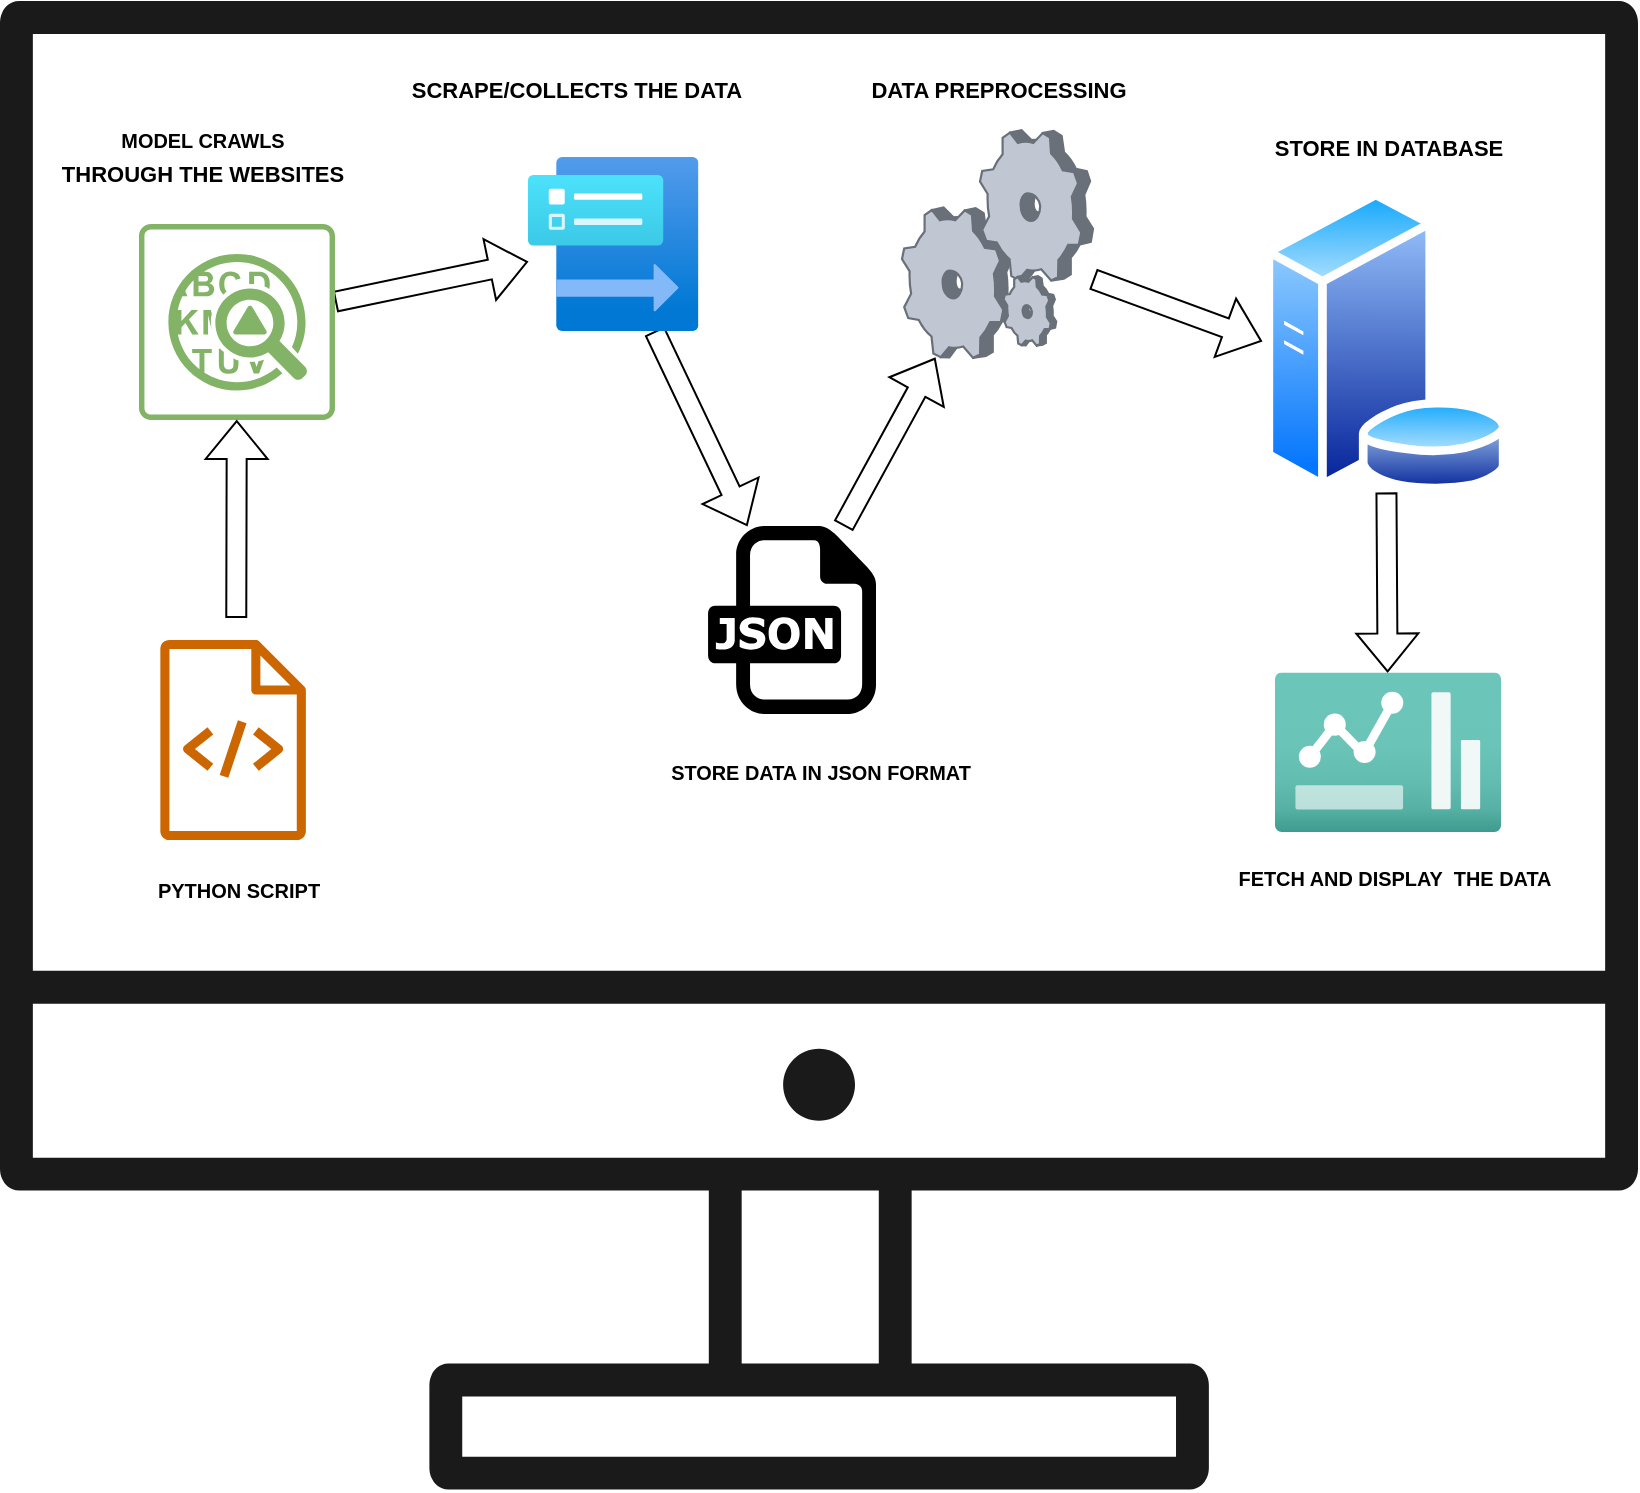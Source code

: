 <mxfile version="24.7.14">
  <diagram name="Page-1" id="wV4IU_wK07Ir7xMAx_W2">
    <mxGraphModel dx="1674" dy="789" grid="1" gridSize="10" guides="1" tooltips="1" connect="1" arrows="1" fold="1" page="1" pageScale="1" pageWidth="850" pageHeight="1100" math="0" shadow="0">
      <root>
        <mxCell id="0" />
        <mxCell id="1" parent="0" />
        <mxCell id="DwL9asgr4rcvif4lkKyX-1" value="" style="sketch=0;outlineConnect=0;gradientColor=none;fontColor=#545B64;strokeColor=none;fillColor=#1A1A1A;dashed=0;verticalLabelPosition=bottom;verticalAlign=top;align=center;html=1;fontSize=12;fontStyle=0;aspect=fixed;shape=mxgraph.aws4.illustration_desktop;pointerEvents=1" vertex="1" parent="1">
          <mxGeometry x="16" y="190" width="819" height="745.29" as="geometry" />
        </mxCell>
        <mxCell id="DwL9asgr4rcvif4lkKyX-2" value="" style="rounded=0;orthogonalLoop=1;jettySize=auto;html=1;shape=flexArrow;" edge="1" parent="1" source="DwL9asgr4rcvif4lkKyX-3" target="DwL9asgr4rcvif4lkKyX-5">
          <mxGeometry relative="1" as="geometry" />
        </mxCell>
        <mxCell id="DwL9asgr4rcvif4lkKyX-3" value="" style="sketch=0;points=[[0.015,0.015,0],[0.985,0.015,0],[0.985,0.985,0],[0.015,0.985,0],[0.25,0,0],[0.5,0,0],[0.75,0,0],[1,0.25,0],[1,0.5,0],[1,0.75,0],[0.75,1,0],[0.5,1,0],[0.25,1,0],[0,0.75,0],[0,0.5,0],[0,0.25,0]];verticalLabelPosition=bottom;html=1;verticalAlign=top;aspect=fixed;align=center;pointerEvents=1;shape=mxgraph.cisco19.rect;prIcon=anomaly_detection;fillColor=none;strokeColor=#82b366;" vertex="1" parent="1">
          <mxGeometry x="85.5" y="302" width="98" height="98" as="geometry" />
        </mxCell>
        <mxCell id="DwL9asgr4rcvif4lkKyX-4" value="" style="rounded=0;orthogonalLoop=1;jettySize=auto;html=1;shape=flexArrow;" edge="1" parent="1" source="DwL9asgr4rcvif4lkKyX-5" target="DwL9asgr4rcvif4lkKyX-7">
          <mxGeometry relative="1" as="geometry">
            <mxPoint x="326.605" y="451" as="targetPoint" />
          </mxGeometry>
        </mxCell>
        <mxCell id="DwL9asgr4rcvif4lkKyX-5" value="" style="image;aspect=fixed;html=1;points=[];align=center;fontSize=12;image=img/lib/azure2/other/Data_Collection_Rules.svg;" vertex="1" parent="1">
          <mxGeometry x="280" y="268.5" width="85.21" height="87" as="geometry" />
        </mxCell>
        <mxCell id="DwL9asgr4rcvif4lkKyX-6" style="rounded=0;orthogonalLoop=1;jettySize=auto;html=1;shape=flexArrow;" edge="1" parent="1" source="DwL9asgr4rcvif4lkKyX-7" target="DwL9asgr4rcvif4lkKyX-9">
          <mxGeometry relative="1" as="geometry" />
        </mxCell>
        <mxCell id="DwL9asgr4rcvif4lkKyX-7" value="" style="dashed=0;outlineConnect=0;html=1;align=center;labelPosition=center;verticalLabelPosition=bottom;verticalAlign=top;shape=mxgraph.weblogos.json;fillColor=#666666;" vertex="1" parent="1">
          <mxGeometry x="370" y="453" width="84" height="94" as="geometry" />
        </mxCell>
        <mxCell id="DwL9asgr4rcvif4lkKyX-8" style="rounded=0;orthogonalLoop=1;jettySize=auto;html=1;entryX=0;entryY=0.5;entryDx=0;entryDy=0;shape=flexArrow;" edge="1" parent="1" source="DwL9asgr4rcvif4lkKyX-9" target="DwL9asgr4rcvif4lkKyX-11">
          <mxGeometry relative="1" as="geometry" />
        </mxCell>
        <mxCell id="DwL9asgr4rcvif4lkKyX-9" value="" style="verticalLabelPosition=bottom;sketch=0;aspect=fixed;html=1;verticalAlign=top;strokeColor=none;align=center;outlineConnect=0;shape=mxgraph.citrix.process;" vertex="1" parent="1">
          <mxGeometry x="467" y="255.07" width="95.5" height="113.86" as="geometry" />
        </mxCell>
        <mxCell id="DwL9asgr4rcvif4lkKyX-10" value="" style="rounded=0;orthogonalLoop=1;jettySize=auto;html=1;shape=flexArrow;" edge="1" parent="1" source="DwL9asgr4rcvif4lkKyX-11" target="DwL9asgr4rcvif4lkKyX-12">
          <mxGeometry relative="1" as="geometry" />
        </mxCell>
        <mxCell id="DwL9asgr4rcvif4lkKyX-11" value="" style="image;aspect=fixed;perimeter=ellipsePerimeter;html=1;align=center;shadow=0;dashed=0;spacingTop=3;image=img/lib/active_directory/database_server.svg;fillColor=#00FFFF;" vertex="1" parent="1">
          <mxGeometry x="647" y="285" width="124" height="151.21" as="geometry" />
        </mxCell>
        <mxCell id="DwL9asgr4rcvif4lkKyX-12" value="" style="image;aspect=fixed;html=1;points=[];align=center;fontSize=12;image=img/lib/azure2/general/Dashboard2.svg;" vertex="1" parent="1">
          <mxGeometry x="653.5" y="526.23" width="113" height="79.77" as="geometry" />
        </mxCell>
        <mxCell id="DwL9asgr4rcvif4lkKyX-13" value="" style="rounded=0;orthogonalLoop=1;jettySize=auto;html=1;fontColor=#FFFFFF;shape=flexArrow;fillColor=default;" edge="1" parent="1" target="DwL9asgr4rcvif4lkKyX-3">
          <mxGeometry relative="1" as="geometry">
            <mxPoint x="134.133" y="499" as="sourcePoint" />
          </mxGeometry>
        </mxCell>
        <mxCell id="DwL9asgr4rcvif4lkKyX-15" value="&lt;b&gt;&lt;font style=&quot;font-size: 10px;&quot;&gt;PYTHON SCRIPT&lt;/font&gt;&lt;/b&gt;" style="text;html=1;align=center;verticalAlign=middle;resizable=0;points=[];autosize=1;strokeColor=none;fillColor=none;" vertex="1" parent="1">
          <mxGeometry x="84.5" y="620" width="100" height="30" as="geometry" />
        </mxCell>
        <mxCell id="DwL9asgr4rcvif4lkKyX-16" value="&lt;h5 align=&quot;center&quot;&gt;&lt;font face=&quot;Helvetica&quot;&gt;MODEL CRAWLS &lt;br&gt;&lt;/font&gt;&lt;/h5&gt;" style="text;html=1;align=center;verticalAlign=middle;resizable=0;points=[];autosize=1;strokeColor=none;fillColor=none;" vertex="1" parent="1">
          <mxGeometry x="66" y="231" width="101" height="57" as="geometry" />
        </mxCell>
        <mxCell id="DwL9asgr4rcvif4lkKyX-17" value="&lt;h5&gt;&lt;font style=&quot;font-size: 11px;&quot;&gt;SCRAPE/COLLECTS THE DATA&lt;/font&gt;&lt;/h5&gt;" style="text;html=1;align=center;verticalAlign=middle;resizable=0;points=[];autosize=1;strokeColor=none;fillColor=none;" vertex="1" parent="1">
          <mxGeometry x="211" y="206" width="185" height="58" as="geometry" />
        </mxCell>
        <mxCell id="DwL9asgr4rcvif4lkKyX-18" value="&lt;h5&gt;STORE DATA IN JSON FORMAT&lt;/h5&gt;" style="text;html=1;align=center;verticalAlign=middle;resizable=0;points=[];autosize=1;strokeColor=none;fillColor=none;" vertex="1" parent="1">
          <mxGeometry x="340" y="547" width="171" height="57" as="geometry" />
        </mxCell>
        <mxCell id="DwL9asgr4rcvif4lkKyX-19" value="&lt;h5&gt;&lt;font style=&quot;font-size: 11px;&quot;&gt;DATA PREPROCESSING&lt;/font&gt;&lt;/h5&gt;" style="text;html=1;align=center;verticalAlign=middle;resizable=0;points=[];autosize=1;strokeColor=none;fillColor=none;" vertex="1" parent="1">
          <mxGeometry x="441.25" y="206" width="148" height="58" as="geometry" />
        </mxCell>
        <mxCell id="DwL9asgr4rcvif4lkKyX-20" value="&lt;h5&gt;&lt;font style=&quot;font-size: 11px;&quot;&gt;STORE IN DATABASE&lt;/font&gt;&lt;/h5&gt;" style="text;html=1;align=center;verticalAlign=middle;resizable=0;points=[];autosize=1;strokeColor=none;fillColor=none;" vertex="1" parent="1">
          <mxGeometry x="643" y="235" width="134" height="58" as="geometry" />
        </mxCell>
        <mxCell id="DwL9asgr4rcvif4lkKyX-21" value="&lt;h5&gt;FETCH AND DISPLAY&amp;nbsp; THE DATA&lt;/h5&gt;" style="text;html=1;align=center;verticalAlign=middle;resizable=0;points=[];autosize=1;strokeColor=none;fillColor=none;" vertex="1" parent="1">
          <mxGeometry x="624" y="600" width="177" height="57" as="geometry" />
        </mxCell>
        <mxCell id="DwL9asgr4rcvif4lkKyX-22" value="&lt;h5 align=&quot;center&quot;&gt;&lt;font style=&quot;font-size: 11px;&quot; face=&quot;Helvetica&quot;&gt;THROUGH THE WEBSITES&lt;/font&gt;&lt;/h5&gt;" style="text;html=1;align=center;verticalAlign=middle;resizable=0;points=[];autosize=1;strokeColor=none;fillColor=none;" vertex="1" parent="1">
          <mxGeometry x="37.5" y="248" width="159" height="58" as="geometry" />
        </mxCell>
        <mxCell id="DwL9asgr4rcvif4lkKyX-24" value="" style="sketch=0;outlineConnect=0;fontColor=#232F3E;gradientColor=none;fillColor=#CC6600;strokeColor=none;dashed=0;verticalLabelPosition=bottom;verticalAlign=top;align=center;html=1;fontSize=12;fontStyle=0;aspect=fixed;pointerEvents=1;shape=mxgraph.aws4.source_code;" vertex="1" parent="1">
          <mxGeometry x="96" y="509.96" width="73.11" height="100.04" as="geometry" />
        </mxCell>
      </root>
    </mxGraphModel>
  </diagram>
</mxfile>
